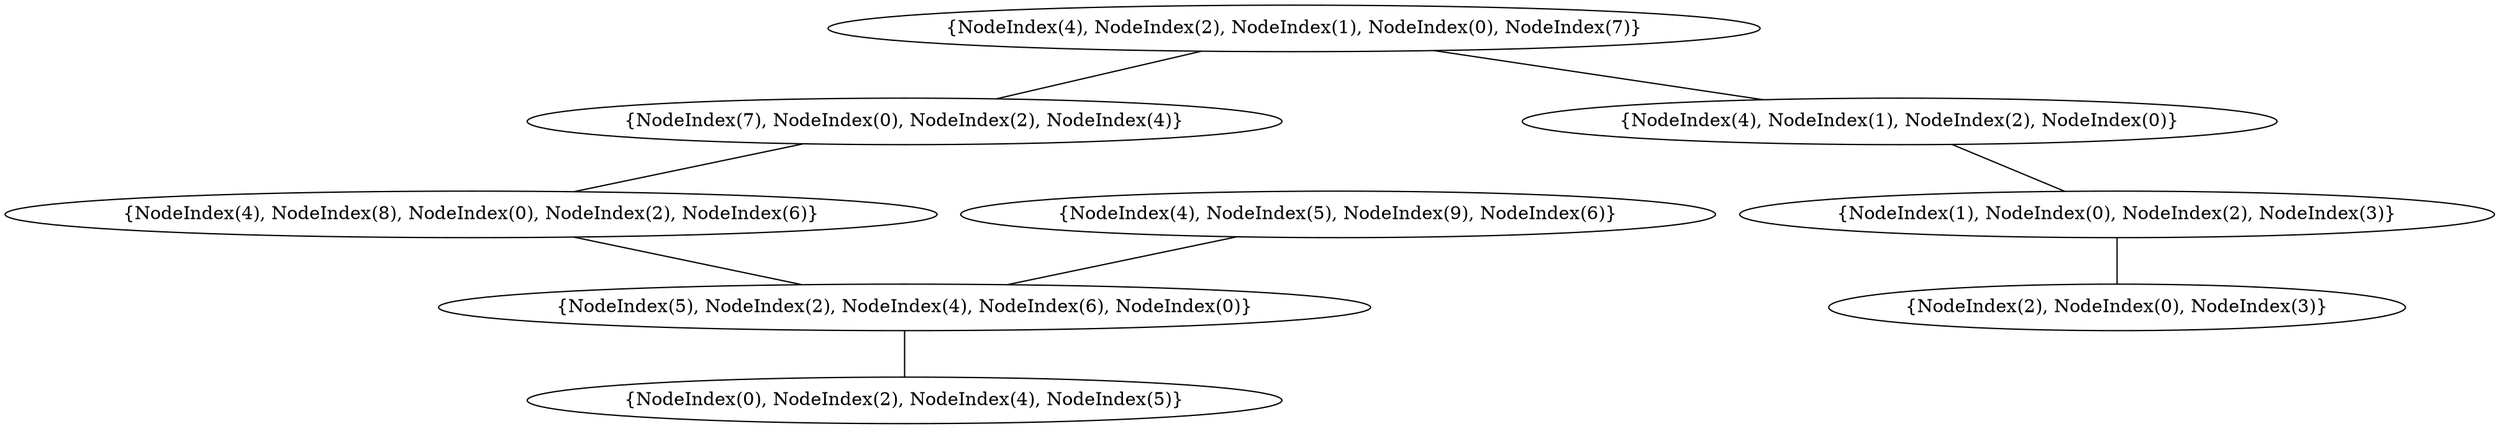 graph {
    0 [ label = "{NodeIndex(2), NodeIndex(0), NodeIndex(3)}" ]
    1 [ label = "{NodeIndex(1), NodeIndex(0), NodeIndex(2), NodeIndex(3)}" ]
    2 [ label = "{NodeIndex(0), NodeIndex(2), NodeIndex(4), NodeIndex(5)}" ]
    3 [ label = "{NodeIndex(5), NodeIndex(2), NodeIndex(4), NodeIndex(6), NodeIndex(0)}" ]
    4 [ label = "{NodeIndex(4), NodeIndex(8), NodeIndex(0), NodeIndex(2), NodeIndex(6)}" ]
    5 [ label = "{NodeIndex(7), NodeIndex(0), NodeIndex(2), NodeIndex(4)}" ]
    6 [ label = "{NodeIndex(4), NodeIndex(1), NodeIndex(2), NodeIndex(0)}" ]
    7 [ label = "{NodeIndex(4), NodeIndex(2), NodeIndex(1), NodeIndex(0), NodeIndex(7)}" ]
    8 [ label = "{NodeIndex(4), NodeIndex(5), NodeIndex(9), NodeIndex(6)}" ]
    1 -- 0 [ ]
    6 -- 1 [ ]
    7 -- 6 [ ]
    8 -- 3 [ ]
    3 -- 2 [ ]
    7 -- 5 [ ]
    4 -- 3 [ ]
    5 -- 4 [ ]
}
